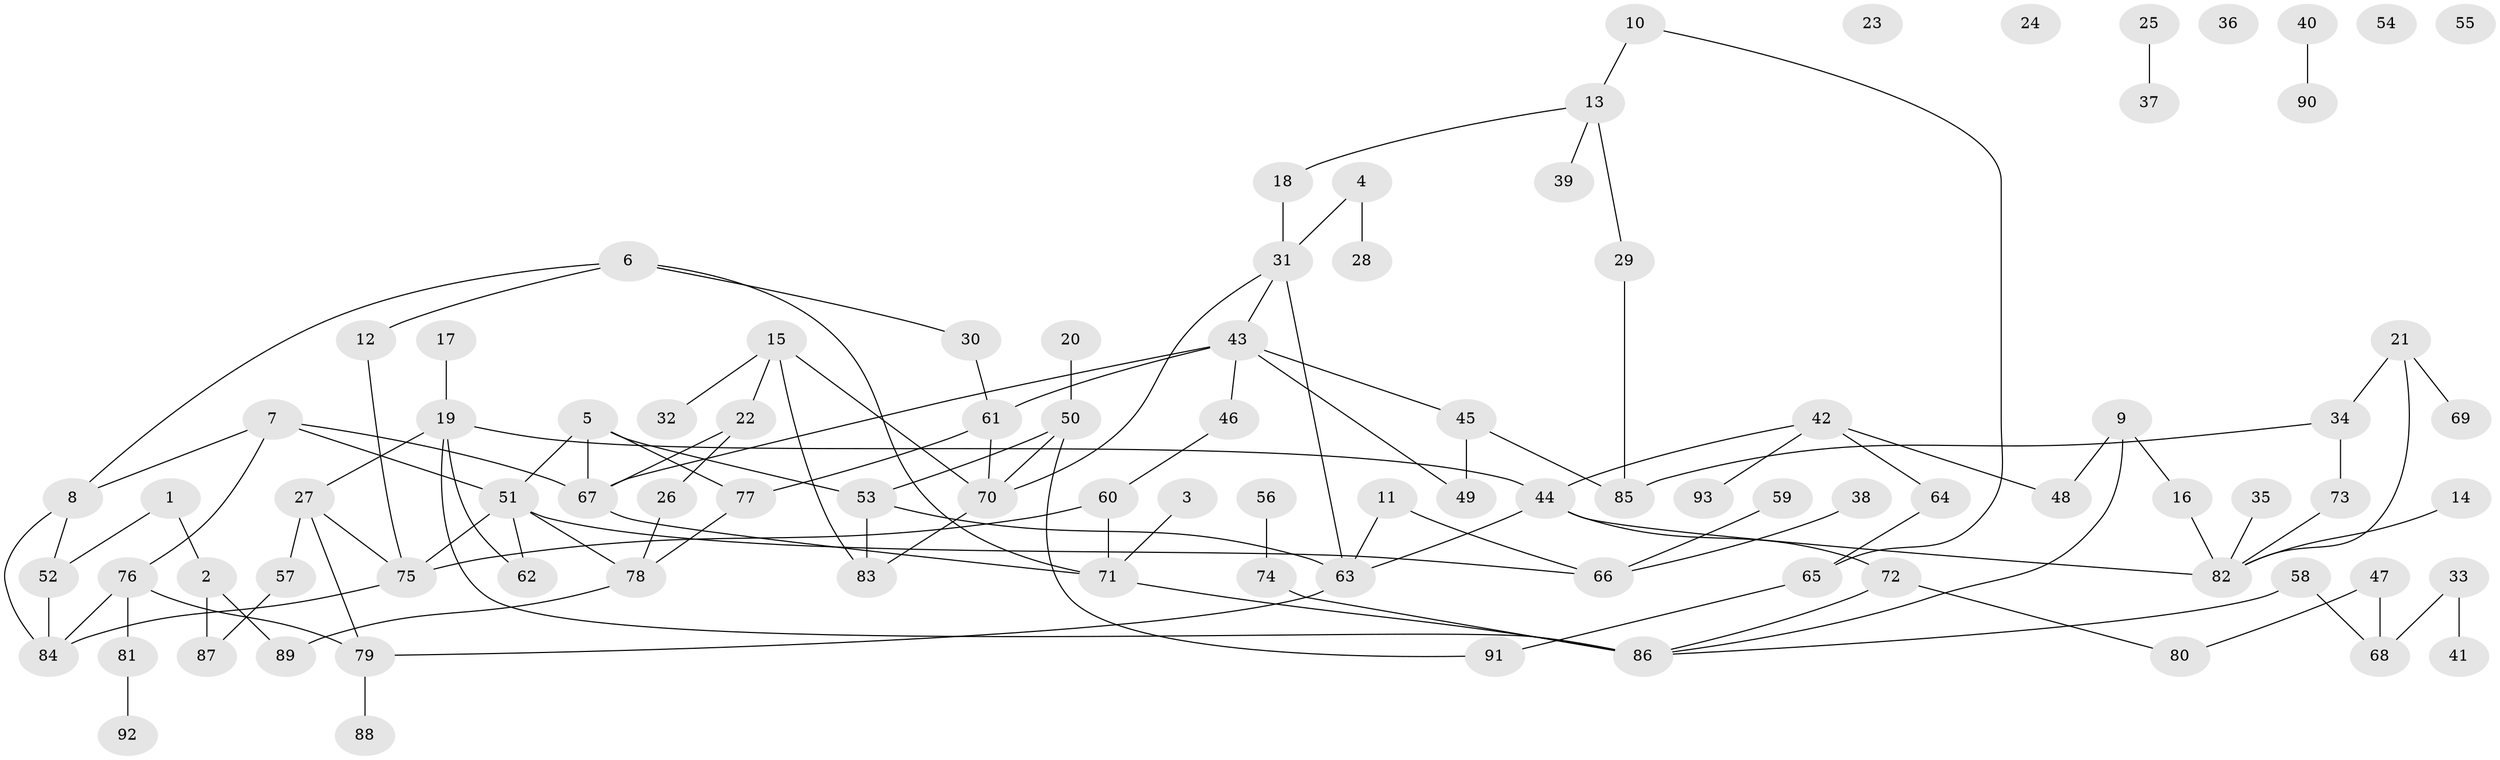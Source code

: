 // Generated by graph-tools (version 1.1) at 2025/25/03/09/25 03:25:15]
// undirected, 93 vertices, 121 edges
graph export_dot {
graph [start="1"]
  node [color=gray90,style=filled];
  1;
  2;
  3;
  4;
  5;
  6;
  7;
  8;
  9;
  10;
  11;
  12;
  13;
  14;
  15;
  16;
  17;
  18;
  19;
  20;
  21;
  22;
  23;
  24;
  25;
  26;
  27;
  28;
  29;
  30;
  31;
  32;
  33;
  34;
  35;
  36;
  37;
  38;
  39;
  40;
  41;
  42;
  43;
  44;
  45;
  46;
  47;
  48;
  49;
  50;
  51;
  52;
  53;
  54;
  55;
  56;
  57;
  58;
  59;
  60;
  61;
  62;
  63;
  64;
  65;
  66;
  67;
  68;
  69;
  70;
  71;
  72;
  73;
  74;
  75;
  76;
  77;
  78;
  79;
  80;
  81;
  82;
  83;
  84;
  85;
  86;
  87;
  88;
  89;
  90;
  91;
  92;
  93;
  1 -- 2;
  1 -- 52;
  2 -- 87;
  2 -- 89;
  3 -- 71;
  4 -- 28;
  4 -- 31;
  5 -- 51;
  5 -- 53;
  5 -- 67;
  5 -- 77;
  6 -- 8;
  6 -- 12;
  6 -- 30;
  6 -- 71;
  7 -- 8;
  7 -- 51;
  7 -- 67;
  7 -- 76;
  8 -- 52;
  8 -- 84;
  9 -- 16;
  9 -- 48;
  9 -- 86;
  10 -- 13;
  10 -- 65;
  11 -- 63;
  11 -- 66;
  12 -- 75;
  13 -- 18;
  13 -- 29;
  13 -- 39;
  14 -- 82;
  15 -- 22;
  15 -- 32;
  15 -- 70;
  15 -- 83;
  16 -- 82;
  17 -- 19;
  18 -- 31;
  19 -- 27;
  19 -- 44;
  19 -- 62;
  19 -- 86;
  20 -- 50;
  21 -- 34;
  21 -- 69;
  21 -- 82;
  22 -- 26;
  22 -- 67;
  25 -- 37;
  26 -- 78;
  27 -- 57;
  27 -- 75;
  27 -- 79;
  29 -- 85;
  30 -- 61;
  31 -- 43;
  31 -- 63;
  31 -- 70;
  33 -- 41;
  33 -- 68;
  34 -- 73;
  34 -- 85;
  35 -- 82;
  38 -- 66;
  40 -- 90;
  42 -- 44;
  42 -- 48;
  42 -- 64;
  42 -- 93;
  43 -- 45;
  43 -- 46;
  43 -- 49;
  43 -- 61;
  43 -- 67;
  44 -- 63;
  44 -- 72;
  44 -- 82;
  45 -- 49;
  45 -- 85;
  46 -- 60;
  47 -- 68;
  47 -- 80;
  50 -- 53;
  50 -- 70;
  50 -- 91;
  51 -- 62;
  51 -- 66;
  51 -- 75;
  51 -- 78;
  52 -- 84;
  53 -- 63;
  53 -- 83;
  56 -- 74;
  57 -- 87;
  58 -- 68;
  58 -- 86;
  59 -- 66;
  60 -- 71;
  60 -- 75;
  61 -- 70;
  61 -- 77;
  63 -- 79;
  64 -- 65;
  65 -- 91;
  67 -- 71;
  70 -- 83;
  71 -- 86;
  72 -- 80;
  72 -- 86;
  73 -- 82;
  74 -- 86;
  75 -- 84;
  76 -- 79;
  76 -- 81;
  76 -- 84;
  77 -- 78;
  78 -- 89;
  79 -- 88;
  81 -- 92;
}
